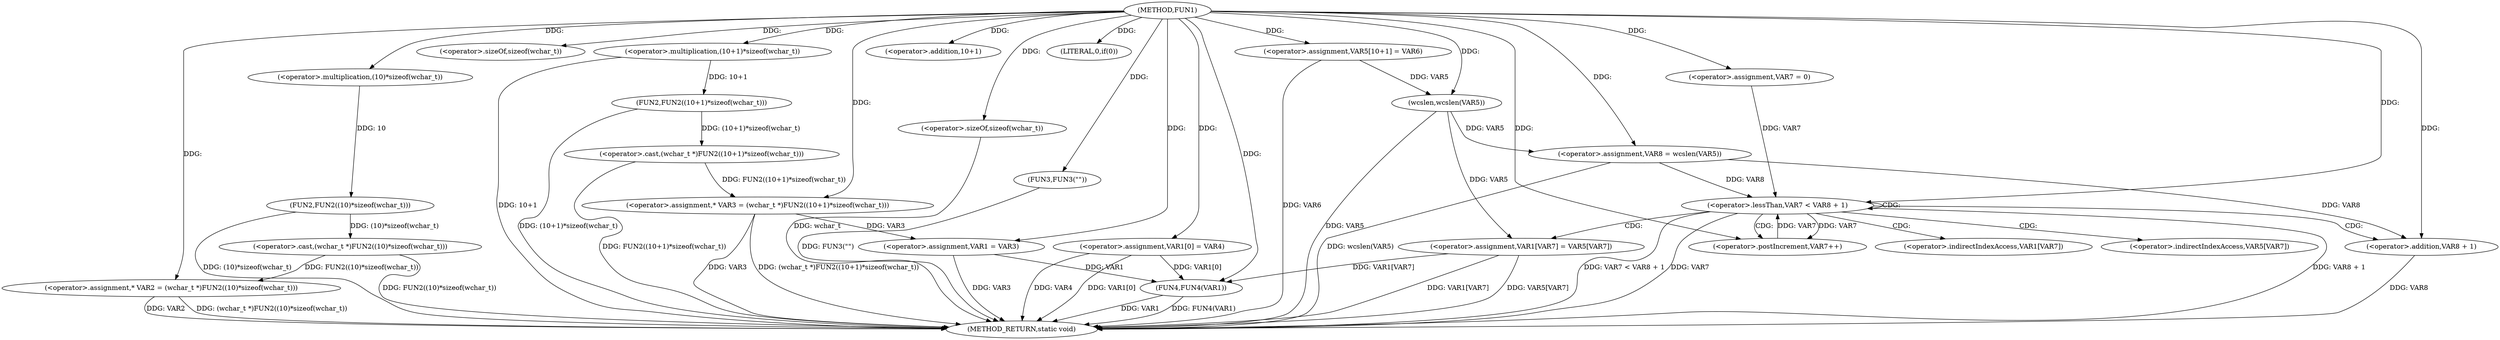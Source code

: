 digraph FUN1 {  
"1000100" [label = "(METHOD,FUN1)" ]
"1000172" [label = "(METHOD_RETURN,static void)" ]
"1000104" [label = "(<operator>.assignment,* VAR2 = (wchar_t *)FUN2((10)*sizeof(wchar_t)))" ]
"1000106" [label = "(<operator>.cast,(wchar_t *)FUN2((10)*sizeof(wchar_t)))" ]
"1000108" [label = "(FUN2,FUN2((10)*sizeof(wchar_t)))" ]
"1000109" [label = "(<operator>.multiplication,(10)*sizeof(wchar_t))" ]
"1000111" [label = "(<operator>.sizeOf,sizeof(wchar_t))" ]
"1000114" [label = "(<operator>.assignment,* VAR3 = (wchar_t *)FUN2((10+1)*sizeof(wchar_t)))" ]
"1000116" [label = "(<operator>.cast,(wchar_t *)FUN2((10+1)*sizeof(wchar_t)))" ]
"1000118" [label = "(FUN2,FUN2((10+1)*sizeof(wchar_t)))" ]
"1000119" [label = "(<operator>.multiplication,(10+1)*sizeof(wchar_t))" ]
"1000120" [label = "(<operator>.addition,10+1)" ]
"1000123" [label = "(<operator>.sizeOf,sizeof(wchar_t))" ]
"1000126" [label = "(LITERAL,0,if(0))" ]
"1000128" [label = "(FUN3,FUN3(\"\"))" ]
"1000132" [label = "(<operator>.assignment,VAR1 = VAR3)" ]
"1000135" [label = "(<operator>.assignment,VAR1[0] = VAR4)" ]
"1000142" [label = "(<operator>.assignment,VAR5[10+1] = VAR6)" ]
"1000147" [label = "(<operator>.assignment,VAR8 = wcslen(VAR5))" ]
"1000149" [label = "(wcslen,wcslen(VAR5))" ]
"1000152" [label = "(<operator>.assignment,VAR7 = 0)" ]
"1000155" [label = "(<operator>.lessThan,VAR7 < VAR8 + 1)" ]
"1000157" [label = "(<operator>.addition,VAR8 + 1)" ]
"1000160" [label = "(<operator>.postIncrement,VAR7++)" ]
"1000163" [label = "(<operator>.assignment,VAR1[VAR7] = VAR5[VAR7])" ]
"1000170" [label = "(FUN4,FUN4(VAR1))" ]
"1000164" [label = "(<operator>.indirectIndexAccess,VAR1[VAR7])" ]
"1000167" [label = "(<operator>.indirectIndexAccess,VAR5[VAR7])" ]
  "1000163" -> "1000172"  [ label = "DDG: VAR1[VAR7]"] 
  "1000106" -> "1000172"  [ label = "DDG: FUN2((10)*sizeof(wchar_t))"] 
  "1000155" -> "1000172"  [ label = "DDG: VAR8 + 1"] 
  "1000104" -> "1000172"  [ label = "DDG: VAR2"] 
  "1000114" -> "1000172"  [ label = "DDG: VAR3"] 
  "1000147" -> "1000172"  [ label = "DDG: wcslen(VAR5)"] 
  "1000116" -> "1000172"  [ label = "DDG: FUN2((10+1)*sizeof(wchar_t))"] 
  "1000118" -> "1000172"  [ label = "DDG: (10+1)*sizeof(wchar_t)"] 
  "1000123" -> "1000172"  [ label = "DDG: wchar_t"] 
  "1000135" -> "1000172"  [ label = "DDG: VAR4"] 
  "1000155" -> "1000172"  [ label = "DDG: VAR7 < VAR8 + 1"] 
  "1000157" -> "1000172"  [ label = "DDG: VAR8"] 
  "1000142" -> "1000172"  [ label = "DDG: VAR6"] 
  "1000163" -> "1000172"  [ label = "DDG: VAR5[VAR7]"] 
  "1000132" -> "1000172"  [ label = "DDG: VAR3"] 
  "1000119" -> "1000172"  [ label = "DDG: 10+1"] 
  "1000135" -> "1000172"  [ label = "DDG: VAR1[0]"] 
  "1000170" -> "1000172"  [ label = "DDG: VAR1"] 
  "1000170" -> "1000172"  [ label = "DDG: FUN4(VAR1)"] 
  "1000149" -> "1000172"  [ label = "DDG: VAR5"] 
  "1000128" -> "1000172"  [ label = "DDG: FUN3(\"\")"] 
  "1000155" -> "1000172"  [ label = "DDG: VAR7"] 
  "1000114" -> "1000172"  [ label = "DDG: (wchar_t *)FUN2((10+1)*sizeof(wchar_t))"] 
  "1000104" -> "1000172"  [ label = "DDG: (wchar_t *)FUN2((10)*sizeof(wchar_t))"] 
  "1000108" -> "1000172"  [ label = "DDG: (10)*sizeof(wchar_t)"] 
  "1000106" -> "1000104"  [ label = "DDG: FUN2((10)*sizeof(wchar_t))"] 
  "1000100" -> "1000104"  [ label = "DDG: "] 
  "1000108" -> "1000106"  [ label = "DDG: (10)*sizeof(wchar_t)"] 
  "1000109" -> "1000108"  [ label = "DDG: 10"] 
  "1000100" -> "1000109"  [ label = "DDG: "] 
  "1000100" -> "1000111"  [ label = "DDG: "] 
  "1000116" -> "1000114"  [ label = "DDG: FUN2((10+1)*sizeof(wchar_t))"] 
  "1000100" -> "1000114"  [ label = "DDG: "] 
  "1000118" -> "1000116"  [ label = "DDG: (10+1)*sizeof(wchar_t)"] 
  "1000119" -> "1000118"  [ label = "DDG: 10+1"] 
  "1000100" -> "1000119"  [ label = "DDG: "] 
  "1000100" -> "1000120"  [ label = "DDG: "] 
  "1000100" -> "1000123"  [ label = "DDG: "] 
  "1000100" -> "1000126"  [ label = "DDG: "] 
  "1000100" -> "1000128"  [ label = "DDG: "] 
  "1000114" -> "1000132"  [ label = "DDG: VAR3"] 
  "1000100" -> "1000132"  [ label = "DDG: "] 
  "1000100" -> "1000135"  [ label = "DDG: "] 
  "1000100" -> "1000142"  [ label = "DDG: "] 
  "1000149" -> "1000147"  [ label = "DDG: VAR5"] 
  "1000100" -> "1000147"  [ label = "DDG: "] 
  "1000142" -> "1000149"  [ label = "DDG: VAR5"] 
  "1000100" -> "1000149"  [ label = "DDG: "] 
  "1000100" -> "1000152"  [ label = "DDG: "] 
  "1000152" -> "1000155"  [ label = "DDG: VAR7"] 
  "1000160" -> "1000155"  [ label = "DDG: VAR7"] 
  "1000100" -> "1000155"  [ label = "DDG: "] 
  "1000147" -> "1000155"  [ label = "DDG: VAR8"] 
  "1000147" -> "1000157"  [ label = "DDG: VAR8"] 
  "1000100" -> "1000157"  [ label = "DDG: "] 
  "1000155" -> "1000160"  [ label = "DDG: VAR7"] 
  "1000100" -> "1000160"  [ label = "DDG: "] 
  "1000149" -> "1000163"  [ label = "DDG: VAR5"] 
  "1000163" -> "1000170"  [ label = "DDG: VAR1[VAR7]"] 
  "1000132" -> "1000170"  [ label = "DDG: VAR1"] 
  "1000135" -> "1000170"  [ label = "DDG: VAR1[0]"] 
  "1000100" -> "1000170"  [ label = "DDG: "] 
  "1000155" -> "1000163"  [ label = "CDG: "] 
  "1000155" -> "1000164"  [ label = "CDG: "] 
  "1000155" -> "1000167"  [ label = "CDG: "] 
  "1000155" -> "1000155"  [ label = "CDG: "] 
  "1000155" -> "1000160"  [ label = "CDG: "] 
  "1000155" -> "1000157"  [ label = "CDG: "] 
}
